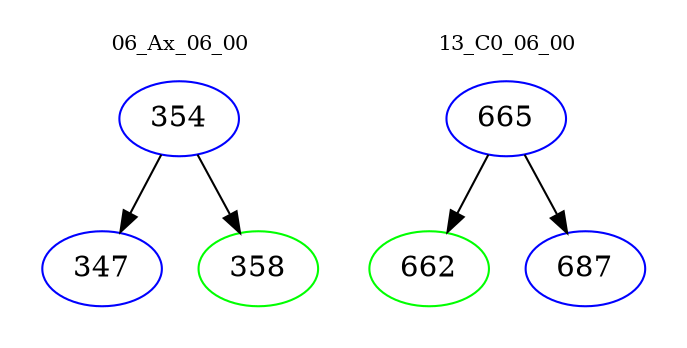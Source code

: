 digraph{
subgraph cluster_0 {
color = white
label = "06_Ax_06_00";
fontsize=10;
T0_354 [label="354", color="blue"]
T0_354 -> T0_347 [color="black"]
T0_347 [label="347", color="blue"]
T0_354 -> T0_358 [color="black"]
T0_358 [label="358", color="green"]
}
subgraph cluster_1 {
color = white
label = "13_C0_06_00";
fontsize=10;
T1_665 [label="665", color="blue"]
T1_665 -> T1_662 [color="black"]
T1_662 [label="662", color="green"]
T1_665 -> T1_687 [color="black"]
T1_687 [label="687", color="blue"]
}
}
